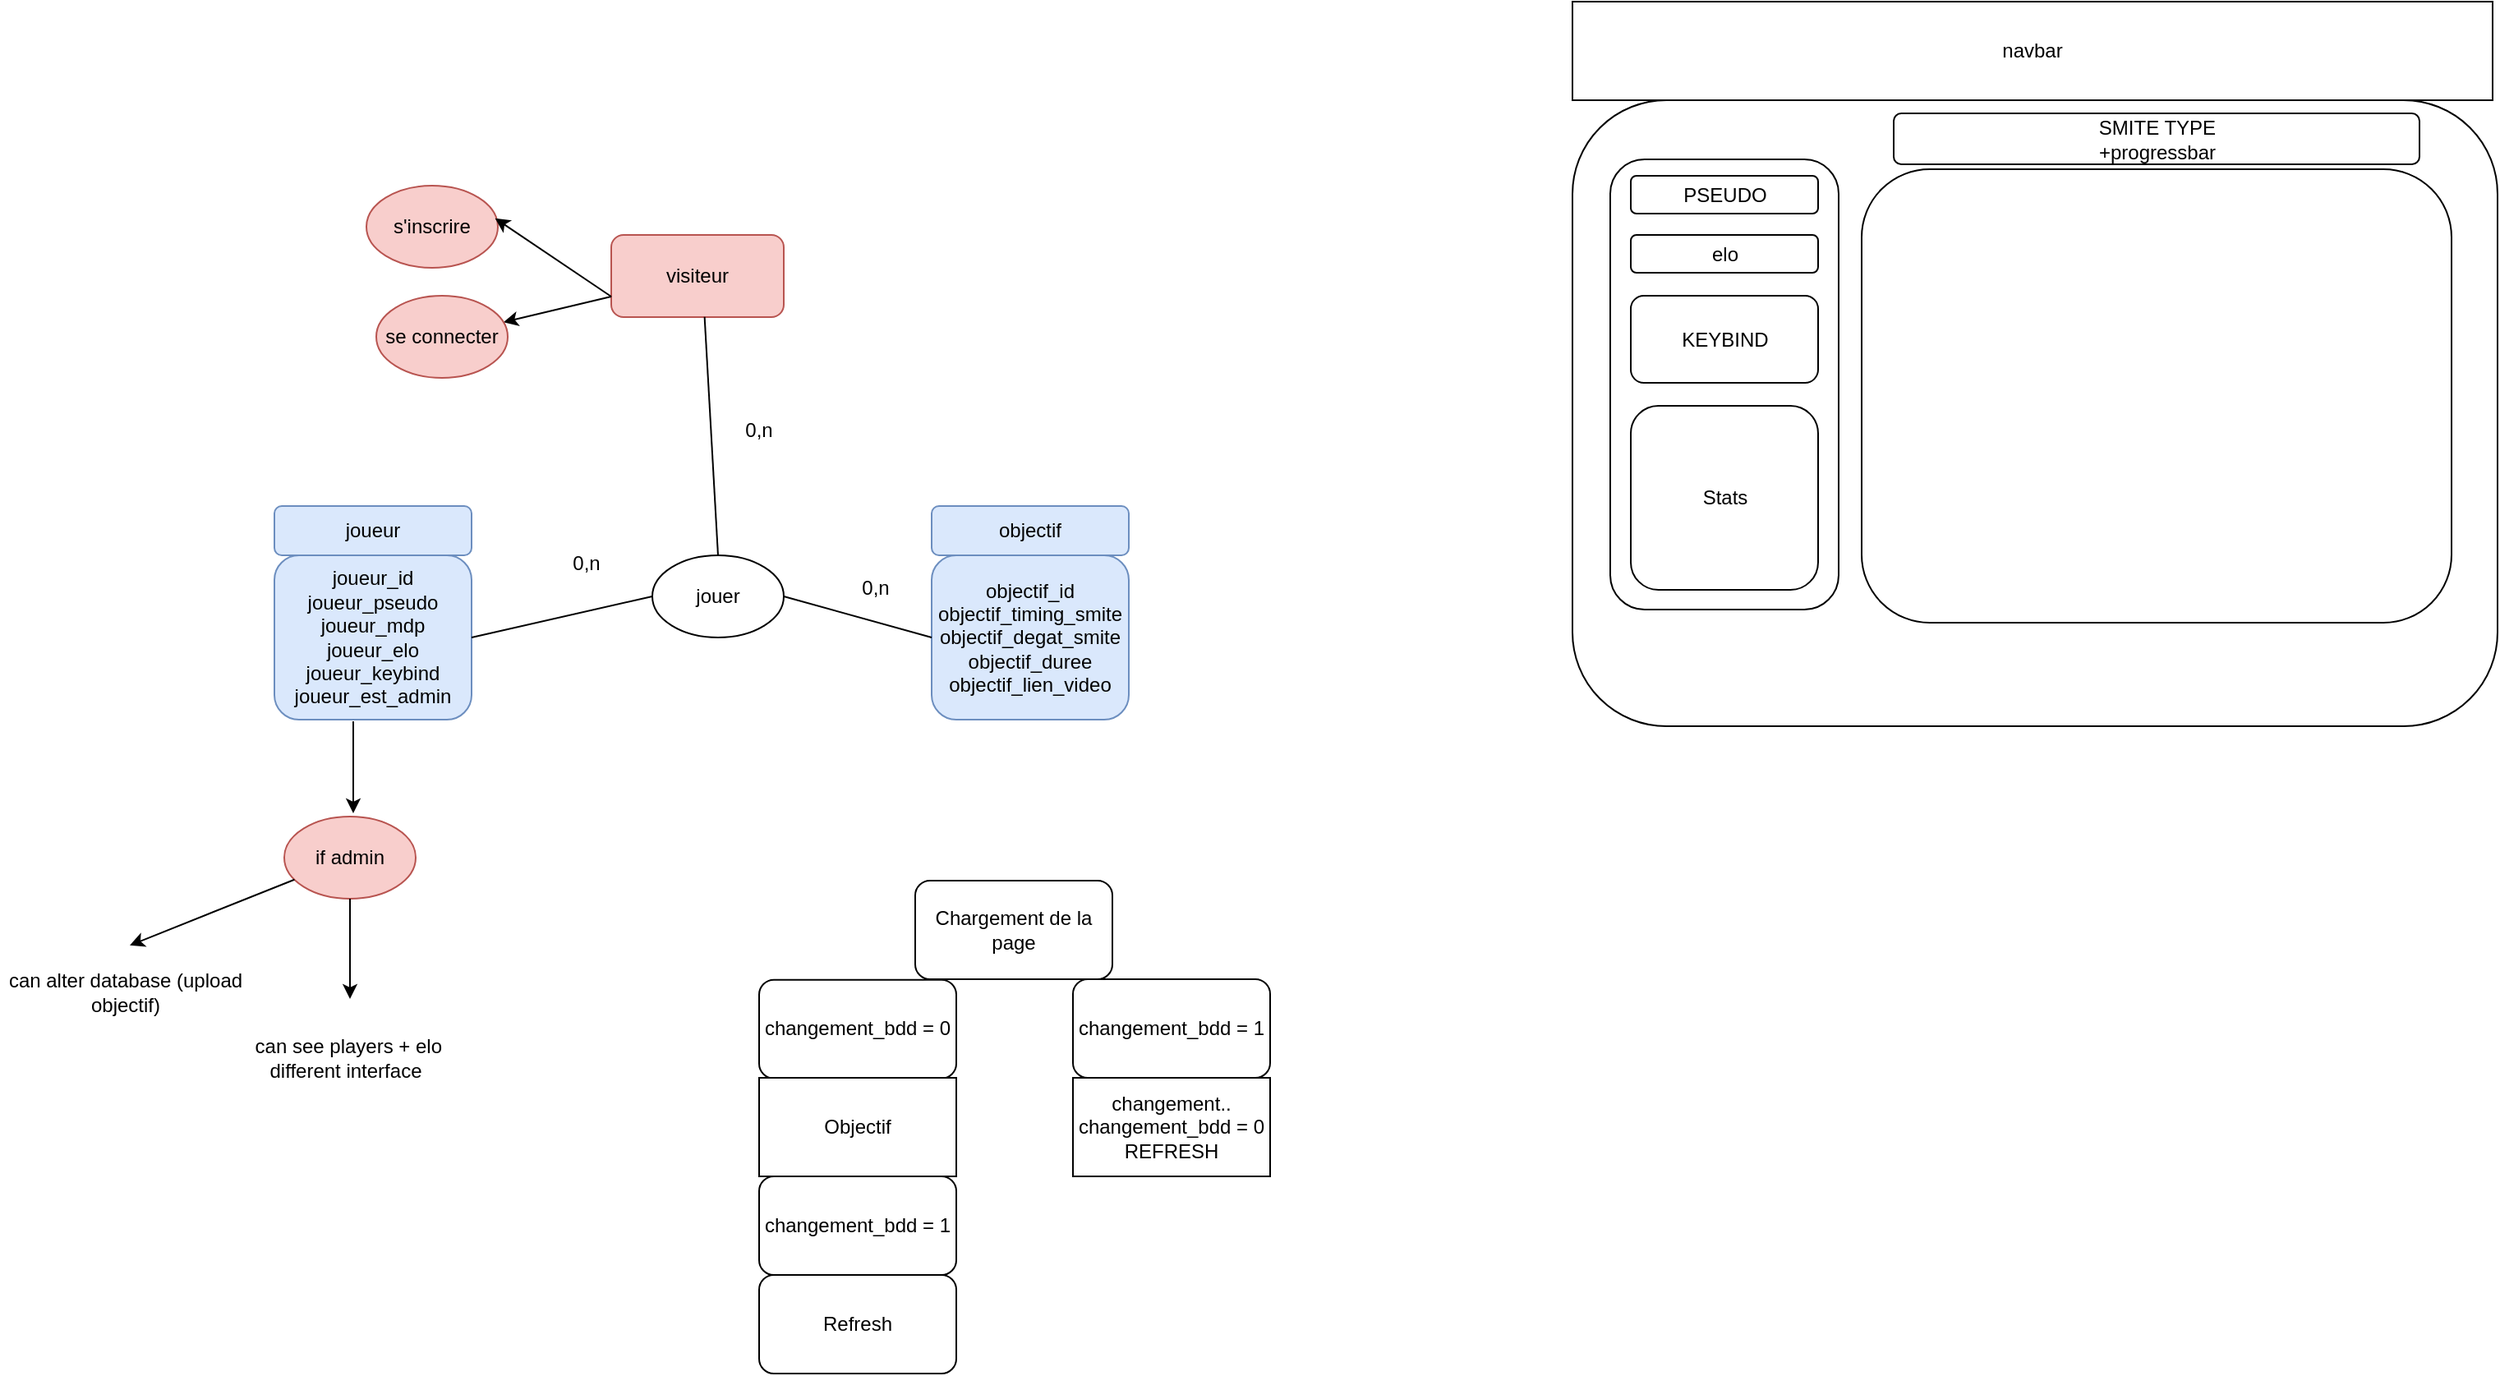 <mxfile version="17.1.2" type="github">
  <diagram id="YTfmfn9RxTPrVn7Q4XFw" name="Page-1">
    <mxGraphModel dx="1381" dy="948" grid="0" gridSize="10" guides="1" tooltips="1" connect="1" arrows="1" fold="1" page="0" pageScale="1" pageWidth="827" pageHeight="1169" background="none" math="0" shadow="0">
      <root>
        <mxCell id="0" />
        <mxCell id="1" parent="0" />
        <mxCell id="RXG0wrH5LPUmmis5PXeH-1" value="joueur" style="rounded=1;whiteSpace=wrap;html=1;fillColor=#dae8fc;strokeColor=#6c8ebf;" parent="1" vertex="1">
          <mxGeometry x="100" y="200" width="120" height="30" as="geometry" />
        </mxCell>
        <mxCell id="RXG0wrH5LPUmmis5PXeH-2" value="joueur_id&lt;br&gt;joueur_pseudo&lt;br&gt;joueur_mdp&lt;br&gt;joueur_elo&lt;br&gt;joueur_keybind&lt;br&gt;joueur_est_admin" style="rounded=1;whiteSpace=wrap;html=1;fillColor=#dae8fc;strokeColor=#6c8ebf;" parent="1" vertex="1">
          <mxGeometry x="100" y="230" width="120" height="100" as="geometry" />
        </mxCell>
        <mxCell id="RXG0wrH5LPUmmis5PXeH-3" value="objectif" style="rounded=1;whiteSpace=wrap;html=1;fillColor=#dae8fc;strokeColor=#6c8ebf;" parent="1" vertex="1">
          <mxGeometry x="500" y="200" width="120" height="30" as="geometry" />
        </mxCell>
        <mxCell id="RXG0wrH5LPUmmis5PXeH-4" value="objectif_id&lt;br&gt;objectif_timing_smite&lt;br&gt;objectif_degat_smite&lt;br&gt;objectif_duree&lt;br&gt;objectif_lien_video" style="rounded=1;whiteSpace=wrap;html=1;fillColor=#dae8fc;strokeColor=#6c8ebf;" parent="1" vertex="1">
          <mxGeometry x="500" y="230" width="120" height="100" as="geometry" />
        </mxCell>
        <mxCell id="RXG0wrH5LPUmmis5PXeH-5" value="jouer" style="ellipse;whiteSpace=wrap;html=1;" parent="1" vertex="1">
          <mxGeometry x="330" y="230" width="80" height="50" as="geometry" />
        </mxCell>
        <mxCell id="RXG0wrH5LPUmmis5PXeH-6" value="" style="endArrow=none;html=1;rounded=0;exitX=1;exitY=0.5;exitDx=0;exitDy=0;entryX=0;entryY=0.5;entryDx=0;entryDy=0;" parent="1" source="RXG0wrH5LPUmmis5PXeH-2" target="RXG0wrH5LPUmmis5PXeH-5" edge="1">
          <mxGeometry width="50" height="50" relative="1" as="geometry">
            <mxPoint x="400" y="420" as="sourcePoint" />
            <mxPoint x="450" y="370" as="targetPoint" />
          </mxGeometry>
        </mxCell>
        <mxCell id="RXG0wrH5LPUmmis5PXeH-7" value="" style="endArrow=none;html=1;rounded=0;exitX=1;exitY=0.5;exitDx=0;exitDy=0;entryX=0;entryY=0.5;entryDx=0;entryDy=0;" parent="1" source="RXG0wrH5LPUmmis5PXeH-5" target="RXG0wrH5LPUmmis5PXeH-4" edge="1">
          <mxGeometry width="50" height="50" relative="1" as="geometry">
            <mxPoint x="230" y="290" as="sourcePoint" />
            <mxPoint x="340" y="265" as="targetPoint" />
          </mxGeometry>
        </mxCell>
        <mxCell id="RXG0wrH5LPUmmis5PXeH-8" value="0,n" style="text;html=1;strokeColor=none;fillColor=none;align=center;verticalAlign=middle;whiteSpace=wrap;rounded=0;" parent="1" vertex="1">
          <mxGeometry x="260" y="220" width="60" height="30" as="geometry" />
        </mxCell>
        <mxCell id="RXG0wrH5LPUmmis5PXeH-9" value="0,n" style="text;html=1;strokeColor=none;fillColor=none;align=center;verticalAlign=middle;whiteSpace=wrap;rounded=0;" parent="1" vertex="1">
          <mxGeometry x="365" y="139" width="60" height="30" as="geometry" />
        </mxCell>
        <mxCell id="RXG0wrH5LPUmmis5PXeH-10" value="visiteur" style="rounded=1;whiteSpace=wrap;html=1;fillColor=#f8cecc;strokeColor=#b85450;" parent="1" vertex="1">
          <mxGeometry x="305" y="35" width="105" height="50" as="geometry" />
        </mxCell>
        <mxCell id="RXG0wrH5LPUmmis5PXeH-12" value="s&#39;inscrire" style="ellipse;whiteSpace=wrap;html=1;fillColor=#f8cecc;strokeColor=#b85450;" parent="1" vertex="1">
          <mxGeometry x="156" y="5" width="80" height="50" as="geometry" />
        </mxCell>
        <mxCell id="RXG0wrH5LPUmmis5PXeH-15" value="" style="endArrow=none;html=1;rounded=0;exitX=0.541;exitY=0.997;exitDx=0;exitDy=0;entryX=0.5;entryY=0;entryDx=0;entryDy=0;exitPerimeter=0;" parent="1" source="RXG0wrH5LPUmmis5PXeH-10" target="RXG0wrH5LPUmmis5PXeH-5" edge="1">
          <mxGeometry width="50" height="50" relative="1" as="geometry">
            <mxPoint x="336.725" y="91.128" as="sourcePoint" />
            <mxPoint x="510" y="290" as="targetPoint" />
          </mxGeometry>
        </mxCell>
        <mxCell id="RXG0wrH5LPUmmis5PXeH-18" value="" style="endArrow=classic;html=1;rounded=0;entryX=0.979;entryY=0.397;entryDx=0;entryDy=0;entryPerimeter=0;exitX=0;exitY=0.75;exitDx=0;exitDy=0;" parent="1" source="RXG0wrH5LPUmmis5PXeH-10" target="RXG0wrH5LPUmmis5PXeH-12" edge="1">
          <mxGeometry width="50" height="50" relative="1" as="geometry">
            <mxPoint x="289" y="225" as="sourcePoint" />
            <mxPoint x="339" y="175" as="targetPoint" />
          </mxGeometry>
        </mxCell>
        <mxCell id="RXG0wrH5LPUmmis5PXeH-19" value="" style="endArrow=classic;html=1;rounded=0;" parent="1" source="RXG0wrH5LPUmmis5PXeH-10" target="RXG0wrH5LPUmmis5PXeH-20" edge="1">
          <mxGeometry width="50" height="50" relative="1" as="geometry">
            <mxPoint x="324.68" y="124.65" as="sourcePoint" />
            <mxPoint x="264" y="124" as="targetPoint" />
          </mxGeometry>
        </mxCell>
        <mxCell id="RXG0wrH5LPUmmis5PXeH-20" value="se connecter" style="ellipse;whiteSpace=wrap;html=1;fillColor=#f8cecc;strokeColor=#b85450;" parent="1" vertex="1">
          <mxGeometry x="162" y="72" width="80" height="50" as="geometry" />
        </mxCell>
        <mxCell id="RXG0wrH5LPUmmis5PXeH-21" value="" style="endArrow=classic;html=1;rounded=0;" parent="1" edge="1">
          <mxGeometry width="50" height="50" relative="1" as="geometry">
            <mxPoint x="148" y="331" as="sourcePoint" />
            <mxPoint x="148" y="387" as="targetPoint" />
          </mxGeometry>
        </mxCell>
        <mxCell id="RXG0wrH5LPUmmis5PXeH-22" value="if admin" style="ellipse;whiteSpace=wrap;html=1;fillColor=#f8cecc;strokeColor=#b85450;" parent="1" vertex="1">
          <mxGeometry x="106" y="389" width="80" height="50" as="geometry" />
        </mxCell>
        <mxCell id="RXG0wrH5LPUmmis5PXeH-23" value="" style="endArrow=classic;html=1;rounded=0;exitX=0.5;exitY=1;exitDx=0;exitDy=0;" parent="1" source="RXG0wrH5LPUmmis5PXeH-22" edge="1">
          <mxGeometry width="50" height="50" relative="1" as="geometry">
            <mxPoint x="143" y="470" as="sourcePoint" />
            <mxPoint x="146" y="500" as="targetPoint" />
          </mxGeometry>
        </mxCell>
        <mxCell id="RXG0wrH5LPUmmis5PXeH-24" value="&lt;br&gt;&amp;nbsp;can see players + elo&lt;br&gt;different interface" style="text;html=1;strokeColor=none;fillColor=none;align=center;verticalAlign=middle;whiteSpace=wrap;rounded=0;" parent="1" vertex="1">
          <mxGeometry x="67" y="476" width="153" height="105" as="geometry" />
        </mxCell>
        <mxCell id="RXG0wrH5LPUmmis5PXeH-25" value="0,n" style="text;html=1;strokeColor=none;fillColor=none;align=center;verticalAlign=middle;whiteSpace=wrap;rounded=0;" parent="1" vertex="1">
          <mxGeometry x="436" y="235" width="60" height="30" as="geometry" />
        </mxCell>
        <mxCell id="S0vZ_RrumaUN4VlxpWsX-1" value="" style="endArrow=classic;html=1;rounded=0;" parent="1" source="RXG0wrH5LPUmmis5PXeH-22" edge="1">
          <mxGeometry width="50" height="50" relative="1" as="geometry">
            <mxPoint x="-26.398" y="388.997" as="sourcePoint" />
            <mxPoint x="12" y="467.39" as="targetPoint" />
          </mxGeometry>
        </mxCell>
        <mxCell id="S0vZ_RrumaUN4VlxpWsX-2" value="can alter database (upload objectif)" style="text;html=1;strokeColor=none;fillColor=none;align=center;verticalAlign=middle;whiteSpace=wrap;rounded=0;" parent="1" vertex="1">
          <mxGeometry x="-67" y="443.39" width="153" height="105" as="geometry" />
        </mxCell>
        <mxCell id="_nH6_Rv1RS6_LpDzE1Hf-1" value="Chargement de la page" style="rounded=1;whiteSpace=wrap;html=1;" parent="1" vertex="1">
          <mxGeometry x="490" y="428" width="120" height="60" as="geometry" />
        </mxCell>
        <mxCell id="_nH6_Rv1RS6_LpDzE1Hf-2" value="changement_bdd = 1" style="rounded=1;whiteSpace=wrap;html=1;" parent="1" vertex="1">
          <mxGeometry x="586" y="488" width="120" height="60" as="geometry" />
        </mxCell>
        <mxCell id="_nH6_Rv1RS6_LpDzE1Hf-3" value="changement..&lt;br&gt;changement_bdd = 0&lt;br&gt;REFRESH" style="rounded=0;whiteSpace=wrap;html=1;" parent="1" vertex="1">
          <mxGeometry x="586" y="548" width="120" height="60" as="geometry" />
        </mxCell>
        <mxCell id="_nH6_Rv1RS6_LpDzE1Hf-5" value="changement_bdd = 0" style="rounded=1;whiteSpace=wrap;html=1;" parent="1" vertex="1">
          <mxGeometry x="395" y="488.39" width="120" height="60" as="geometry" />
        </mxCell>
        <mxCell id="_nH6_Rv1RS6_LpDzE1Hf-6" value="Objectif" style="rounded=0;whiteSpace=wrap;html=1;" parent="1" vertex="1">
          <mxGeometry x="395" y="548" width="120" height="60" as="geometry" />
        </mxCell>
        <mxCell id="_nH6_Rv1RS6_LpDzE1Hf-7" value="changement_bdd = 1" style="rounded=1;whiteSpace=wrap;html=1;" parent="1" vertex="1">
          <mxGeometry x="395" y="608" width="120" height="60" as="geometry" />
        </mxCell>
        <mxCell id="_nH6_Rv1RS6_LpDzE1Hf-8" value="Refresh" style="rounded=1;whiteSpace=wrap;html=1;" parent="1" vertex="1">
          <mxGeometry x="395" y="668" width="120" height="60" as="geometry" />
        </mxCell>
        <mxCell id="yql_m6U68haI0IFuGOan-1" value="navbar" style="rounded=0;whiteSpace=wrap;html=1;" vertex="1" parent="1">
          <mxGeometry x="890" y="-107" width="560" height="60" as="geometry" />
        </mxCell>
        <mxCell id="yql_m6U68haI0IFuGOan-2" value="" style="rounded=1;whiteSpace=wrap;html=1;" vertex="1" parent="1">
          <mxGeometry x="890" y="-47" width="563" height="381" as="geometry" />
        </mxCell>
        <mxCell id="yql_m6U68haI0IFuGOan-3" value="" style="rounded=1;whiteSpace=wrap;html=1;" vertex="1" parent="1">
          <mxGeometry x="1066" y="-5" width="359" height="276" as="geometry" />
        </mxCell>
        <mxCell id="yql_m6U68haI0IFuGOan-4" value="" style="rounded=1;whiteSpace=wrap;html=1;" vertex="1" parent="1">
          <mxGeometry x="913" y="-11" width="139" height="274" as="geometry" />
        </mxCell>
        <mxCell id="yql_m6U68haI0IFuGOan-5" value="PSEUDO" style="rounded=1;whiteSpace=wrap;html=1;" vertex="1" parent="1">
          <mxGeometry x="925.5" y="-1" width="114" height="23" as="geometry" />
        </mxCell>
        <mxCell id="yql_m6U68haI0IFuGOan-6" value="SMITE TYPE&lt;br&gt;+progressbar" style="rounded=1;whiteSpace=wrap;html=1;" vertex="1" parent="1">
          <mxGeometry x="1085.5" y="-39" width="320" height="31" as="geometry" />
        </mxCell>
        <mxCell id="yql_m6U68haI0IFuGOan-7" value="elo" style="rounded=1;whiteSpace=wrap;html=1;" vertex="1" parent="1">
          <mxGeometry x="925.5" y="35" width="114" height="23" as="geometry" />
        </mxCell>
        <mxCell id="yql_m6U68haI0IFuGOan-8" value="KEYBIND" style="rounded=1;whiteSpace=wrap;html=1;" vertex="1" parent="1">
          <mxGeometry x="925.5" y="72" width="114" height="53" as="geometry" />
        </mxCell>
        <mxCell id="yql_m6U68haI0IFuGOan-9" value="Stats" style="rounded=1;whiteSpace=wrap;html=1;" vertex="1" parent="1">
          <mxGeometry x="925.5" y="139" width="114" height="112" as="geometry" />
        </mxCell>
      </root>
    </mxGraphModel>
  </diagram>
</mxfile>
